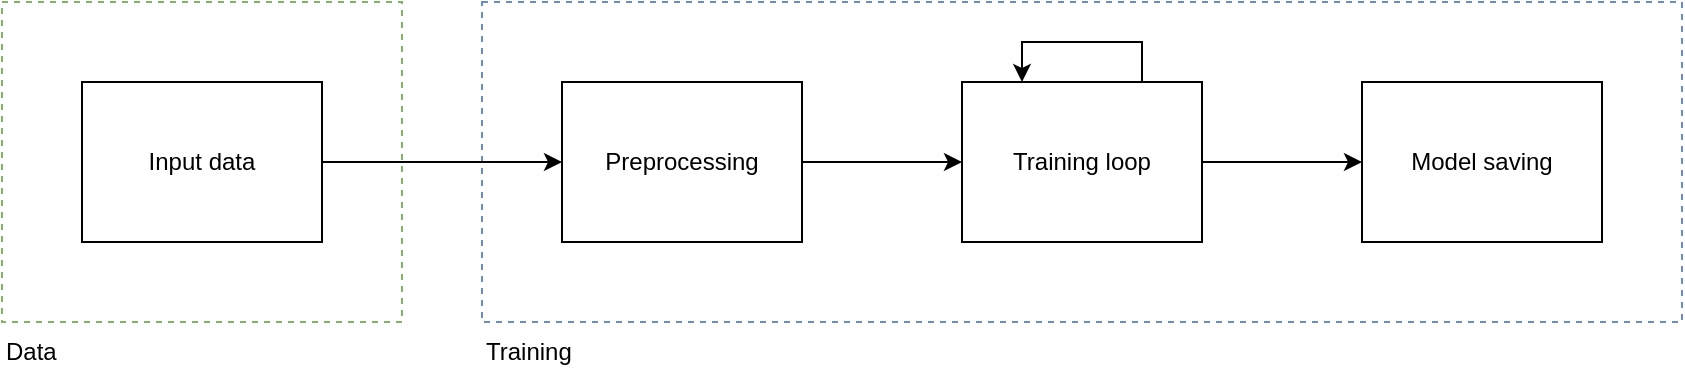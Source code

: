 <mxfile version="27.0.5" pages="2">
  <diagram name="Pipeline" id="z0Kgt69WZF_MeeYbzNVD">
    <mxGraphModel dx="1426" dy="844" grid="1" gridSize="10" guides="1" tooltips="1" connect="1" arrows="1" fold="1" page="1" pageScale="1" pageWidth="850" pageHeight="1100" math="0" shadow="0">
      <root>
        <mxCell id="0" />
        <mxCell id="1" parent="0" />
        <mxCell id="7oJZuq8xsSSL-06THOBG-11" value="" style="rounded=0;whiteSpace=wrap;html=1;fillColor=none;dashed=1;strokeColor=#82b366;" vertex="1" parent="1">
          <mxGeometry y="40" width="200" height="160" as="geometry" />
        </mxCell>
        <mxCell id="7oJZuq8xsSSL-06THOBG-9" value="" style="rounded=0;whiteSpace=wrap;html=1;fillColor=none;dashed=1;strokeColor=#6c8ebf;" vertex="1" parent="1">
          <mxGeometry x="240" y="40" width="600" height="160" as="geometry" />
        </mxCell>
        <mxCell id="7oJZuq8xsSSL-06THOBG-4" style="edgeStyle=orthogonalEdgeStyle;rounded=0;orthogonalLoop=1;jettySize=auto;html=1;" edge="1" parent="1" source="7oJZuq8xsSSL-06THOBG-2" target="7oJZuq8xsSSL-06THOBG-3">
          <mxGeometry relative="1" as="geometry" />
        </mxCell>
        <mxCell id="7oJZuq8xsSSL-06THOBG-2" value="Input data" style="rounded=0;whiteSpace=wrap;html=1;" vertex="1" parent="1">
          <mxGeometry x="40" y="80" width="120" height="80" as="geometry" />
        </mxCell>
        <mxCell id="7oJZuq8xsSSL-06THOBG-6" style="edgeStyle=orthogonalEdgeStyle;rounded=0;orthogonalLoop=1;jettySize=auto;html=1;" edge="1" parent="1" source="7oJZuq8xsSSL-06THOBG-3" target="7oJZuq8xsSSL-06THOBG-5">
          <mxGeometry relative="1" as="geometry" />
        </mxCell>
        <mxCell id="7oJZuq8xsSSL-06THOBG-3" value="Preprocessing" style="rounded=0;whiteSpace=wrap;html=1;" vertex="1" parent="1">
          <mxGeometry x="280" y="80" width="120" height="80" as="geometry" />
        </mxCell>
        <mxCell id="7oJZuq8xsSSL-06THOBG-8" style="edgeStyle=orthogonalEdgeStyle;rounded=0;orthogonalLoop=1;jettySize=auto;html=1;" edge="1" parent="1" source="7oJZuq8xsSSL-06THOBG-5" target="7oJZuq8xsSSL-06THOBG-7">
          <mxGeometry relative="1" as="geometry" />
        </mxCell>
        <mxCell id="7oJZuq8xsSSL-06THOBG-5" value="Training loop" style="rounded=0;whiteSpace=wrap;html=1;" vertex="1" parent="1">
          <mxGeometry x="480" y="80" width="120" height="80" as="geometry" />
        </mxCell>
        <mxCell id="7oJZuq8xsSSL-06THOBG-7" value="Model saving" style="rounded=0;whiteSpace=wrap;html=1;" vertex="1" parent="1">
          <mxGeometry x="680" y="80" width="120" height="80" as="geometry" />
        </mxCell>
        <mxCell id="7oJZuq8xsSSL-06THOBG-10" value="Training" style="text;html=1;align=left;verticalAlign=middle;resizable=0;points=[];autosize=1;strokeColor=none;fillColor=none;" vertex="1" parent="1">
          <mxGeometry x="240" y="200" width="70" height="30" as="geometry" />
        </mxCell>
        <mxCell id="7oJZuq8xsSSL-06THOBG-12" value="Data" style="text;html=1;align=left;verticalAlign=middle;resizable=0;points=[];autosize=1;strokeColor=none;fillColor=none;" vertex="1" parent="1">
          <mxGeometry y="200" width="50" height="30" as="geometry" />
        </mxCell>
        <mxCell id="7oJZuq8xsSSL-06THOBG-13" style="edgeStyle=orthogonalEdgeStyle;rounded=0;orthogonalLoop=1;jettySize=auto;html=1;exitX=0.75;exitY=0;exitDx=0;exitDy=0;entryX=0.25;entryY=0;entryDx=0;entryDy=0;" edge="1" parent="1" source="7oJZuq8xsSSL-06THOBG-5" target="7oJZuq8xsSSL-06THOBG-5">
          <mxGeometry relative="1" as="geometry">
            <Array as="points">
              <mxPoint x="570" y="60" />
              <mxPoint x="510" y="60" />
            </Array>
          </mxGeometry>
        </mxCell>
      </root>
    </mxGraphModel>
  </diagram>
  <diagram id="XPHqSb15Jckobro27Rhd" name="Preprocessing">
    <mxGraphModel dx="2276" dy="844" grid="1" gridSize="10" guides="1" tooltips="1" connect="1" arrows="1" fold="1" page="1" pageScale="1" pageWidth="850" pageHeight="1100" math="0" shadow="0">
      <root>
        <mxCell id="0" />
        <mxCell id="1" parent="0" />
        <mxCell id="W253sDQrGf1WxeOZArnr-1" value="" style="rounded=0;whiteSpace=wrap;html=1;dashed=1;fillColor=none;" vertex="1" parent="1">
          <mxGeometry x="40" y="40" width="520" height="160" as="geometry" />
        </mxCell>
        <mxCell id="Ty8kFssBT3Hb_B-l-flz-1" value="Preprocessing" style="text;html=1;align=left;verticalAlign=middle;resizable=0;points=[];autosize=1;strokeColor=none;fillColor=none;" vertex="1" parent="1">
          <mxGeometry x="40" y="200" width="100" height="30" as="geometry" />
        </mxCell>
        <mxCell id="JICl6muXjmS9LORtU1Hx-4" style="edgeStyle=orthogonalEdgeStyle;rounded=0;orthogonalLoop=1;jettySize=auto;html=1;" edge="1" parent="1" source="JICl6muXjmS9LORtU1Hx-1" target="JICl6muXjmS9LORtU1Hx-3">
          <mxGeometry relative="1" as="geometry" />
        </mxCell>
        <mxCell id="JICl6muXjmS9LORtU1Hx-1" value="Read as a WAV file" style="rounded=0;whiteSpace=wrap;html=1;" vertex="1" parent="1">
          <mxGeometry x="80" y="80" width="120" height="80" as="geometry" />
        </mxCell>
        <mxCell id="JICl6muXjmS9LORtU1Hx-2" value="" style="endArrow=classic;html=1;rounded=0;entryX=0;entryY=0.5;entryDx=0;entryDy=0;" edge="1" parent="1" target="JICl6muXjmS9LORtU1Hx-1">
          <mxGeometry width="50" height="50" relative="1" as="geometry">
            <mxPoint y="120" as="sourcePoint" />
            <mxPoint x="450" y="410" as="targetPoint" />
          </mxGeometry>
        </mxCell>
        <mxCell id="JICl6muXjmS9LORtU1Hx-6" style="edgeStyle=orthogonalEdgeStyle;rounded=0;orthogonalLoop=1;jettySize=auto;html=1;entryX=0;entryY=0.5;entryDx=0;entryDy=0;" edge="1" parent="1" source="JICl6muXjmS9LORtU1Hx-3" target="JICl6muXjmS9LORtU1Hx-5">
          <mxGeometry relative="1" as="geometry" />
        </mxCell>
        <mxCell id="JICl6muXjmS9LORtU1Hx-3" value="Apply a Short-Time Fourier Transform" style="rounded=0;whiteSpace=wrap;html=1;" vertex="1" parent="1">
          <mxGeometry x="240" y="80" width="120" height="80" as="geometry" />
        </mxCell>
        <mxCell id="JICl6muXjmS9LORtU1Hx-5" value="Apply noise for 4 * 10 times" style="rounded=0;whiteSpace=wrap;html=1;" vertex="1" parent="1">
          <mxGeometry x="400" y="80" width="120" height="80" as="geometry" />
        </mxCell>
        <mxCell id="eM49AKjU2aHpF6BT_3Z6-1" value="" style="endArrow=classic;html=1;rounded=0;exitX=1;exitY=0.5;exitDx=0;exitDy=0;" edge="1" parent="1" source="JICl6muXjmS9LORtU1Hx-5">
          <mxGeometry width="50" height="50" relative="1" as="geometry">
            <mxPoint x="580" y="110.5" as="sourcePoint" />
            <mxPoint x="600" y="120" as="targetPoint" />
          </mxGeometry>
        </mxCell>
      </root>
    </mxGraphModel>
  </diagram>
</mxfile>
